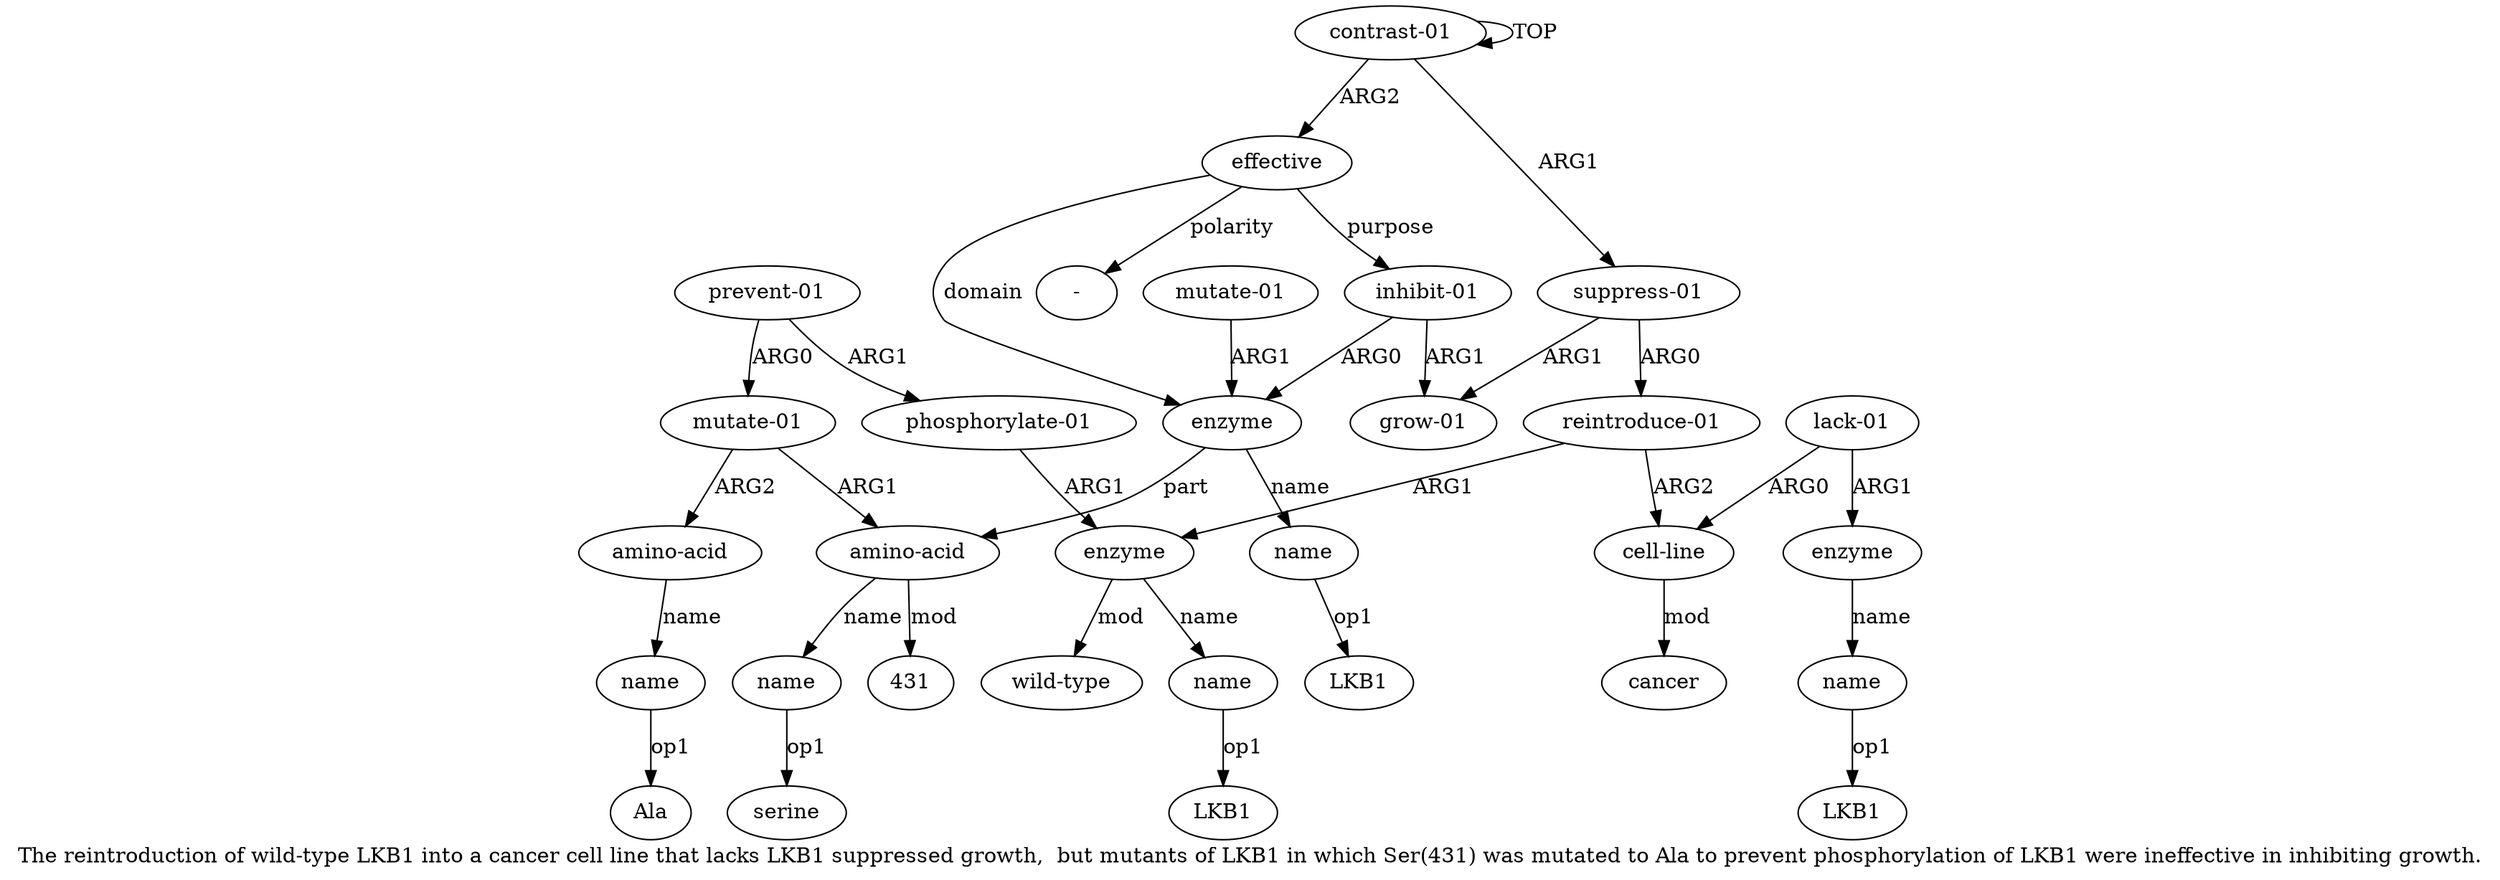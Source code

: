 digraph  {
	graph [label="The reintroduction of wild-type LKB1 into a cancer cell line that lacks LKB1 suppressed growth,  but mutants of LKB1 in which Ser(\
431) was mutated to Ala to prevent phosphorylation of LKB1 were ineffective in inhibiting growth."];
	node [label="\N"];
	a20	 [color=black,
		gold_ind=20,
		gold_label=name,
		label=name,
		test_ind=20,
		test_label=name];
	"a20 Ala"	 [color=black,
		gold_ind=-1,
		gold_label=Ala,
		label=Ala,
		test_ind=-1,
		test_label=Ala];
	a20 -> "a20 Ala" [key=0,
	color=black,
	gold_label=op1,
	label=op1,
	test_label=op1];
a21 [color=black,
	gold_ind=21,
	gold_label="prevent-01",
	label="prevent-01",
	test_ind=21,
	test_label="prevent-01"];
a22 [color=black,
	gold_ind=22,
	gold_label="phosphorylate-01",
	label="phosphorylate-01",
	test_ind=22,
	test_label="phosphorylate-01"];
a21 -> a22 [key=0,
color=black,
gold_label=ARG1,
label=ARG1,
test_label=ARG1];
a18 [color=black,
gold_ind=18,
gold_label="mutate-01",
label="mutate-01",
test_ind=18,
test_label="mutate-01"];
a21 -> a18 [key=0,
color=black,
gold_label=ARG0,
label=ARG0,
test_label=ARG0];
a3 [color=black,
gold_ind=3,
gold_label=enzyme,
label=enzyme,
test_ind=3,
test_label=enzyme];
a22 -> a3 [key=0,
color=black,
gold_label=ARG1,
label=ARG1,
test_label=ARG1];
a23 [color=black,
gold_ind=23,
gold_label="mutate-01",
label="mutate-01",
test_ind=23,
test_label="mutate-01"];
a14 [color=black,
gold_ind=14,
gold_label=enzyme,
label=enzyme,
test_ind=14,
test_label=enzyme];
a23 -> a14 [key=0,
color=black,
gold_label=ARG1,
label=ARG1,
test_label=ARG1];
"a4 LKB1" [color=black,
gold_ind=-1,
gold_label=LKB1,
label=LKB1,
test_ind=-1,
test_label=LKB1];
"a15 LKB1" [color=black,
gold_ind=-1,
gold_label=LKB1,
label=LKB1,
test_ind=-1,
test_label=LKB1];
a15 [color=black,
gold_ind=15,
gold_label=name,
label=name,
test_ind=15,
test_label=name];
a15 -> "a15 LKB1" [key=0,
color=black,
gold_label=op1,
label=op1,
test_label=op1];
a14 -> a15 [key=0,
color=black,
gold_label=name,
label=name,
test_label=name];
a16 [color=black,
gold_ind=16,
gold_label="amino-acid",
label="amino-acid",
test_ind=16,
test_label="amino-acid"];
a14 -> a16 [key=0,
color=black,
gold_label=part,
label=part,
test_label=part];
a17 [color=black,
gold_ind=17,
gold_label=name,
label=name,
test_ind=17,
test_label=name];
"a17 serine" [color=black,
gold_ind=-1,
gold_label=serine,
label=serine,
test_ind=-1,
test_label=serine];
a17 -> "a17 serine" [key=0,
color=black,
gold_label=op1,
label=op1,
test_label=op1];
a16 -> a17 [key=0,
color=black,
gold_label=name,
label=name,
test_label=name];
"a16 431" [color=black,
gold_ind=-1,
gold_label=431,
label=431,
test_ind=-1,
test_label=431];
a16 -> "a16 431" [key=0,
color=black,
gold_label=mod,
label=mod,
test_label=mod];
a11 [color=black,
gold_ind=11,
gold_label="grow-01",
label="grow-01",
test_ind=11,
test_label="grow-01"];
a10 [color=black,
gold_ind=10,
gold_label=name,
label=name,
test_ind=10,
test_label=name];
"a10 LKB1" [color=black,
gold_ind=-1,
gold_label=LKB1,
label=LKB1,
test_ind=-1,
test_label=LKB1];
a10 -> "a10 LKB1" [key=0,
color=black,
gold_label=op1,
label=op1,
test_label=op1];
a13 [color=black,
gold_ind=13,
gold_label="inhibit-01",
label="inhibit-01",
test_ind=13,
test_label="inhibit-01"];
a13 -> a14 [key=0,
color=black,
gold_label=ARG0,
label=ARG0,
test_label=ARG0];
a13 -> a11 [key=0,
color=black,
gold_label=ARG1,
label=ARG1,
test_label=ARG1];
a12 [color=black,
gold_ind=12,
gold_label=effective,
label=effective,
test_ind=12,
test_label=effective];
a12 -> a14 [key=0,
color=black,
gold_label=domain,
label=domain,
test_label=domain];
a12 -> a13 [key=0,
color=black,
gold_label=purpose,
label=purpose,
test_label=purpose];
"a12 -" [color=black,
gold_ind=-1,
gold_label="-",
label="-",
test_ind=-1,
test_label="-"];
a12 -> "a12 -" [key=0,
color=black,
gold_label=polarity,
label=polarity,
test_label=polarity];
a19 [color=black,
gold_ind=19,
gold_label="amino-acid",
label="amino-acid",
test_ind=19,
test_label="amino-acid"];
a19 -> a20 [key=0,
color=black,
gold_label=name,
label=name,
test_label=name];
a18 -> a16 [key=0,
color=black,
gold_label=ARG1,
label=ARG1,
test_label=ARG1];
a18 -> a19 [key=0,
color=black,
gold_label=ARG2,
label=ARG2,
test_label=ARG2];
a1 [color=black,
gold_ind=1,
gold_label="suppress-01",
label="suppress-01",
test_ind=1,
test_label="suppress-01"];
a1 -> a11 [key=0,
color=black,
gold_label=ARG1,
label=ARG1,
test_label=ARG1];
a2 [color=black,
gold_ind=2,
gold_label="reintroduce-01",
label="reintroduce-01",
test_ind=2,
test_label="reintroduce-01"];
a1 -> a2 [key=0,
color=black,
gold_label=ARG0,
label=ARG0,
test_label=ARG0];
a0 [color=black,
gold_ind=0,
gold_label="contrast-01",
label="contrast-01",
test_ind=0,
test_label="contrast-01"];
a0 -> a12 [key=0,
color=black,
gold_label=ARG2,
label=ARG2,
test_label=ARG2];
a0 -> a1 [key=0,
color=black,
gold_label=ARG1,
label=ARG1,
test_label=ARG1];
a0 -> a0 [key=0,
color=black,
gold_label=TOP,
label=TOP,
test_label=TOP];
a5 [color=black,
gold_ind=5,
gold_label="wild-type",
label="wild-type",
test_ind=5,
test_label="wild-type"];
a3 -> a5 [key=0,
color=black,
gold_label=mod,
label=mod,
test_label=mod];
a4 [color=black,
gold_ind=4,
gold_label=name,
label=name,
test_ind=4,
test_label=name];
a3 -> a4 [key=0,
color=black,
gold_label=name,
label=name,
test_label=name];
a2 -> a3 [key=0,
color=black,
gold_label=ARG1,
label=ARG1,
test_label=ARG1];
a6 [color=black,
gold_ind=6,
gold_label="cell-line",
label="cell-line",
test_ind=6,
test_label="cell-line"];
a2 -> a6 [key=0,
color=black,
gold_label=ARG2,
label=ARG2,
test_label=ARG2];
a4 -> "a4 LKB1" [key=0,
color=black,
gold_label=op1,
label=op1,
test_label=op1];
a7 [color=black,
gold_ind=7,
gold_label=cancer,
label=cancer,
test_ind=7,
test_label=cancer];
a6 -> a7 [key=0,
color=black,
gold_label=mod,
label=mod,
test_label=mod];
a9 [color=black,
gold_ind=9,
gold_label=enzyme,
label=enzyme,
test_ind=9,
test_label=enzyme];
a9 -> a10 [key=0,
color=black,
gold_label=name,
label=name,
test_label=name];
a8 [color=black,
gold_ind=8,
gold_label="lack-01",
label="lack-01",
test_ind=8,
test_label="lack-01"];
a8 -> a6 [key=0,
color=black,
gold_label=ARG0,
label=ARG0,
test_label=ARG0];
a8 -> a9 [key=0,
color=black,
gold_label=ARG1,
label=ARG1,
test_label=ARG1];
}
